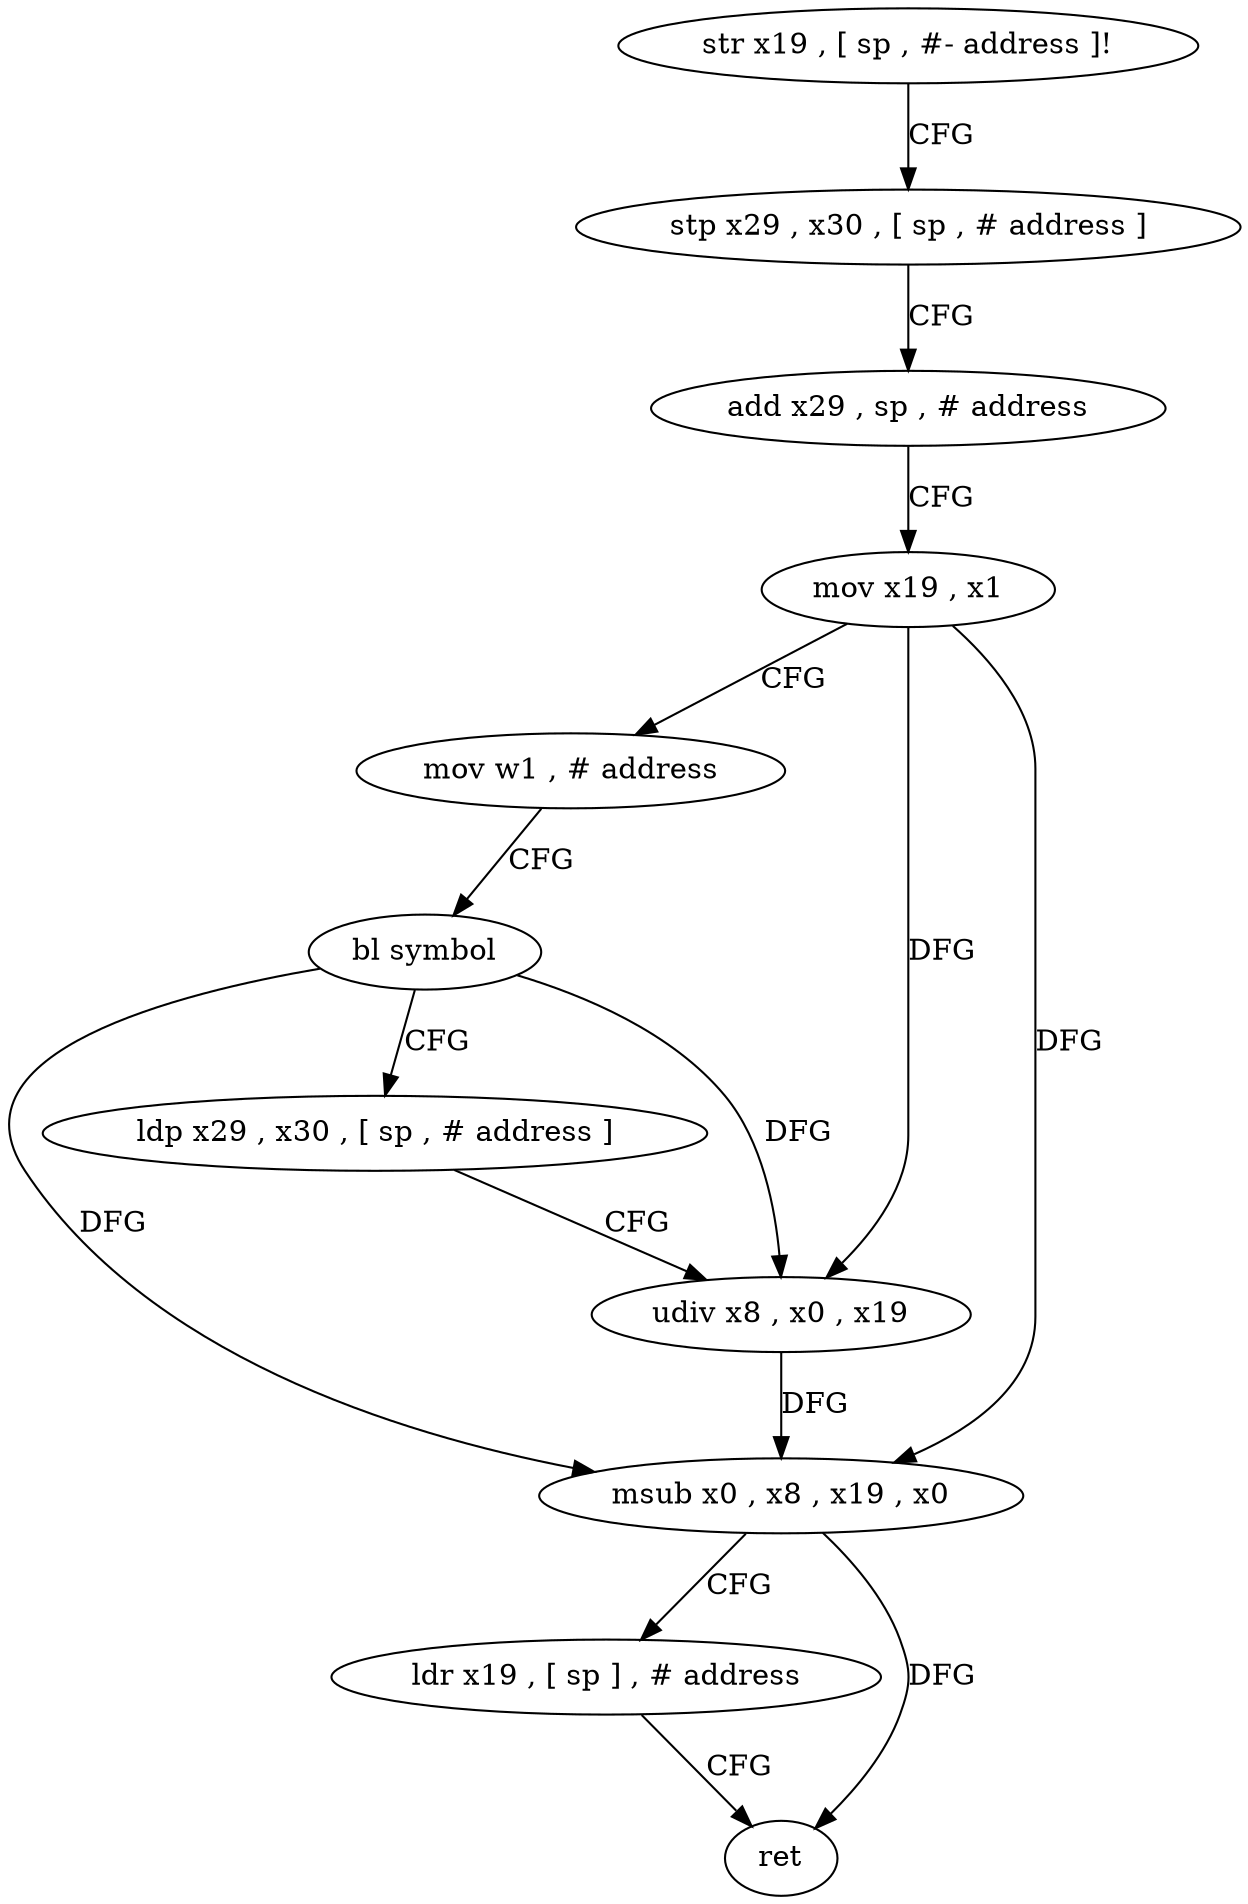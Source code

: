 digraph "func" {
"4220700" [label = "str x19 , [ sp , #- address ]!" ]
"4220704" [label = "stp x29 , x30 , [ sp , # address ]" ]
"4220708" [label = "add x29 , sp , # address" ]
"4220712" [label = "mov x19 , x1" ]
"4220716" [label = "mov w1 , # address" ]
"4220720" [label = "bl symbol" ]
"4220724" [label = "ldp x29 , x30 , [ sp , # address ]" ]
"4220728" [label = "udiv x8 , x0 , x19" ]
"4220732" [label = "msub x0 , x8 , x19 , x0" ]
"4220736" [label = "ldr x19 , [ sp ] , # address" ]
"4220740" [label = "ret" ]
"4220700" -> "4220704" [ label = "CFG" ]
"4220704" -> "4220708" [ label = "CFG" ]
"4220708" -> "4220712" [ label = "CFG" ]
"4220712" -> "4220716" [ label = "CFG" ]
"4220712" -> "4220728" [ label = "DFG" ]
"4220712" -> "4220732" [ label = "DFG" ]
"4220716" -> "4220720" [ label = "CFG" ]
"4220720" -> "4220724" [ label = "CFG" ]
"4220720" -> "4220728" [ label = "DFG" ]
"4220720" -> "4220732" [ label = "DFG" ]
"4220724" -> "4220728" [ label = "CFG" ]
"4220728" -> "4220732" [ label = "DFG" ]
"4220732" -> "4220736" [ label = "CFG" ]
"4220732" -> "4220740" [ label = "DFG" ]
"4220736" -> "4220740" [ label = "CFG" ]
}
